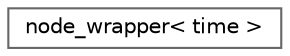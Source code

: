 digraph "Graphical Class Hierarchy"
{
 // LATEX_PDF_SIZE
  bgcolor="transparent";
  edge [fontname=Helvetica,fontsize=10,labelfontname=Helvetica,labelfontsize=10];
  node [fontname=Helvetica,fontsize=10,shape=box,height=0.2,width=0.4];
  rankdir="LR";
  Node0 [id="Node000000",label="node_wrapper\< time \>",height=0.2,width=0.4,color="grey40", fillcolor="white", style="filled",URL="$structnode__wrapper_3_01time_01_4.html",tooltip=" "];
}

